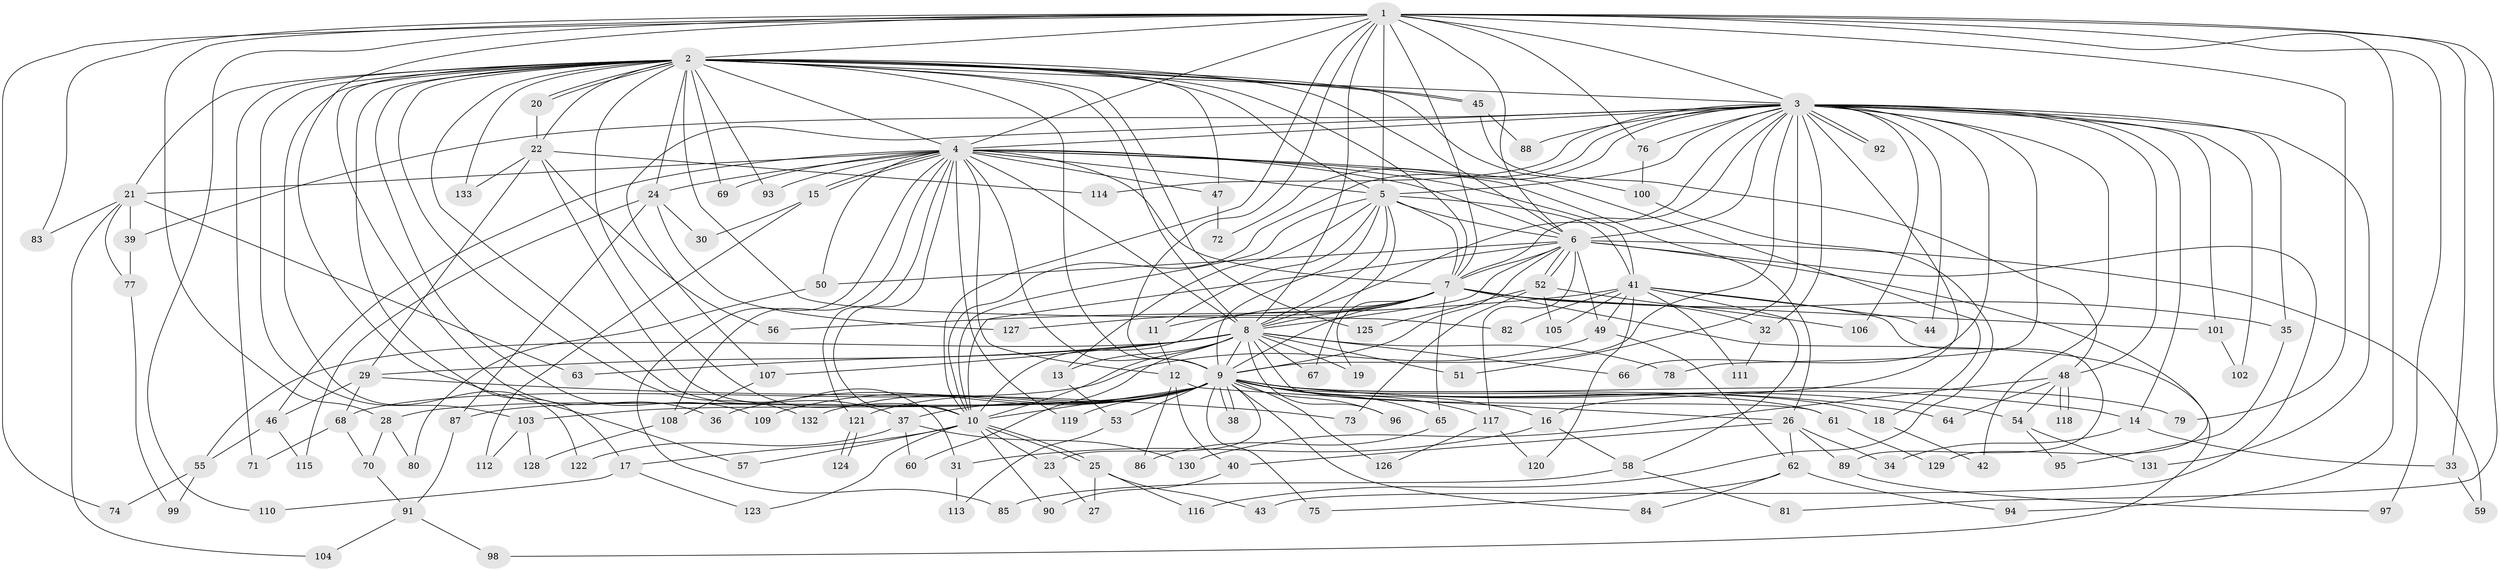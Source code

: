 // Generated by graph-tools (version 1.1) at 2025/49/03/09/25 03:49:41]
// undirected, 133 vertices, 291 edges
graph export_dot {
graph [start="1"]
  node [color=gray90,style=filled];
  1;
  2;
  3;
  4;
  5;
  6;
  7;
  8;
  9;
  10;
  11;
  12;
  13;
  14;
  15;
  16;
  17;
  18;
  19;
  20;
  21;
  22;
  23;
  24;
  25;
  26;
  27;
  28;
  29;
  30;
  31;
  32;
  33;
  34;
  35;
  36;
  37;
  38;
  39;
  40;
  41;
  42;
  43;
  44;
  45;
  46;
  47;
  48;
  49;
  50;
  51;
  52;
  53;
  54;
  55;
  56;
  57;
  58;
  59;
  60;
  61;
  62;
  63;
  64;
  65;
  66;
  67;
  68;
  69;
  70;
  71;
  72;
  73;
  74;
  75;
  76;
  77;
  78;
  79;
  80;
  81;
  82;
  83;
  84;
  85;
  86;
  87;
  88;
  89;
  90;
  91;
  92;
  93;
  94;
  95;
  96;
  97;
  98;
  99;
  100;
  101;
  102;
  103;
  104;
  105;
  106;
  107;
  108;
  109;
  110;
  111;
  112;
  113;
  114;
  115;
  116;
  117;
  118;
  119;
  120;
  121;
  122;
  123;
  124;
  125;
  126;
  127;
  128;
  129;
  130;
  131;
  132;
  133;
  1 -- 2;
  1 -- 3;
  1 -- 4;
  1 -- 5;
  1 -- 6;
  1 -- 7;
  1 -- 8;
  1 -- 9;
  1 -- 10;
  1 -- 28;
  1 -- 33;
  1 -- 57;
  1 -- 74;
  1 -- 76;
  1 -- 79;
  1 -- 81;
  1 -- 83;
  1 -- 94;
  1 -- 97;
  1 -- 110;
  2 -- 3;
  2 -- 4;
  2 -- 5;
  2 -- 6;
  2 -- 7;
  2 -- 8;
  2 -- 9;
  2 -- 10;
  2 -- 17;
  2 -- 20;
  2 -- 20;
  2 -- 21;
  2 -- 22;
  2 -- 24;
  2 -- 36;
  2 -- 37;
  2 -- 45;
  2 -- 45;
  2 -- 47;
  2 -- 69;
  2 -- 71;
  2 -- 82;
  2 -- 93;
  2 -- 100;
  2 -- 103;
  2 -- 109;
  2 -- 122;
  2 -- 125;
  2 -- 132;
  2 -- 133;
  3 -- 4;
  3 -- 5;
  3 -- 6;
  3 -- 7;
  3 -- 8;
  3 -- 9;
  3 -- 10;
  3 -- 14;
  3 -- 16;
  3 -- 32;
  3 -- 35;
  3 -- 39;
  3 -- 42;
  3 -- 44;
  3 -- 48;
  3 -- 51;
  3 -- 66;
  3 -- 72;
  3 -- 76;
  3 -- 78;
  3 -- 88;
  3 -- 92;
  3 -- 92;
  3 -- 101;
  3 -- 102;
  3 -- 106;
  3 -- 107;
  3 -- 114;
  3 -- 131;
  4 -- 5;
  4 -- 6;
  4 -- 7;
  4 -- 8;
  4 -- 9;
  4 -- 10;
  4 -- 12;
  4 -- 15;
  4 -- 15;
  4 -- 18;
  4 -- 21;
  4 -- 24;
  4 -- 26;
  4 -- 41;
  4 -- 46;
  4 -- 47;
  4 -- 50;
  4 -- 69;
  4 -- 85;
  4 -- 93;
  4 -- 108;
  4 -- 119;
  4 -- 121;
  5 -- 6;
  5 -- 7;
  5 -- 8;
  5 -- 9;
  5 -- 10;
  5 -- 11;
  5 -- 13;
  5 -- 41;
  5 -- 67;
  6 -- 7;
  6 -- 8;
  6 -- 9;
  6 -- 10;
  6 -- 43;
  6 -- 49;
  6 -- 50;
  6 -- 52;
  6 -- 52;
  6 -- 59;
  6 -- 117;
  6 -- 129;
  7 -- 8;
  7 -- 9;
  7 -- 10;
  7 -- 11;
  7 -- 19;
  7 -- 32;
  7 -- 35;
  7 -- 65;
  7 -- 98;
  7 -- 101;
  7 -- 127;
  8 -- 9;
  8 -- 10;
  8 -- 13;
  8 -- 19;
  8 -- 29;
  8 -- 51;
  8 -- 55;
  8 -- 60;
  8 -- 61;
  8 -- 63;
  8 -- 66;
  8 -- 67;
  8 -- 78;
  8 -- 96;
  8 -- 107;
  9 -- 10;
  9 -- 14;
  9 -- 16;
  9 -- 18;
  9 -- 23;
  9 -- 28;
  9 -- 36;
  9 -- 37;
  9 -- 38;
  9 -- 38;
  9 -- 53;
  9 -- 54;
  9 -- 61;
  9 -- 64;
  9 -- 65;
  9 -- 75;
  9 -- 79;
  9 -- 84;
  9 -- 87;
  9 -- 96;
  9 -- 103;
  9 -- 109;
  9 -- 117;
  9 -- 119;
  9 -- 121;
  9 -- 126;
  9 -- 132;
  10 -- 17;
  10 -- 23;
  10 -- 25;
  10 -- 25;
  10 -- 57;
  10 -- 90;
  10 -- 123;
  11 -- 12;
  12 -- 26;
  12 -- 40;
  12 -- 86;
  13 -- 53;
  14 -- 33;
  14 -- 34;
  15 -- 30;
  15 -- 112;
  16 -- 31;
  16 -- 58;
  17 -- 110;
  17 -- 123;
  18 -- 42;
  20 -- 22;
  21 -- 39;
  21 -- 63;
  21 -- 77;
  21 -- 83;
  21 -- 104;
  22 -- 29;
  22 -- 31;
  22 -- 56;
  22 -- 114;
  22 -- 133;
  23 -- 27;
  24 -- 30;
  24 -- 87;
  24 -- 115;
  24 -- 127;
  25 -- 27;
  25 -- 43;
  25 -- 116;
  26 -- 34;
  26 -- 40;
  26 -- 62;
  26 -- 89;
  28 -- 70;
  28 -- 80;
  29 -- 46;
  29 -- 68;
  29 -- 73;
  31 -- 113;
  32 -- 111;
  33 -- 59;
  35 -- 95;
  37 -- 60;
  37 -- 122;
  37 -- 130;
  39 -- 77;
  40 -- 90;
  41 -- 44;
  41 -- 49;
  41 -- 56;
  41 -- 58;
  41 -- 82;
  41 -- 89;
  41 -- 105;
  41 -- 111;
  41 -- 120;
  45 -- 48;
  45 -- 88;
  46 -- 55;
  46 -- 115;
  47 -- 72;
  48 -- 54;
  48 -- 64;
  48 -- 118;
  48 -- 118;
  48 -- 130;
  49 -- 62;
  49 -- 68;
  50 -- 80;
  52 -- 73;
  52 -- 105;
  52 -- 106;
  52 -- 125;
  53 -- 113;
  54 -- 95;
  54 -- 131;
  55 -- 74;
  55 -- 99;
  58 -- 81;
  58 -- 85;
  61 -- 129;
  62 -- 75;
  62 -- 84;
  62 -- 94;
  65 -- 86;
  68 -- 70;
  68 -- 71;
  70 -- 91;
  76 -- 100;
  77 -- 99;
  87 -- 91;
  89 -- 97;
  91 -- 98;
  91 -- 104;
  100 -- 116;
  101 -- 102;
  103 -- 112;
  103 -- 128;
  107 -- 108;
  108 -- 128;
  117 -- 120;
  117 -- 126;
  121 -- 124;
  121 -- 124;
}

